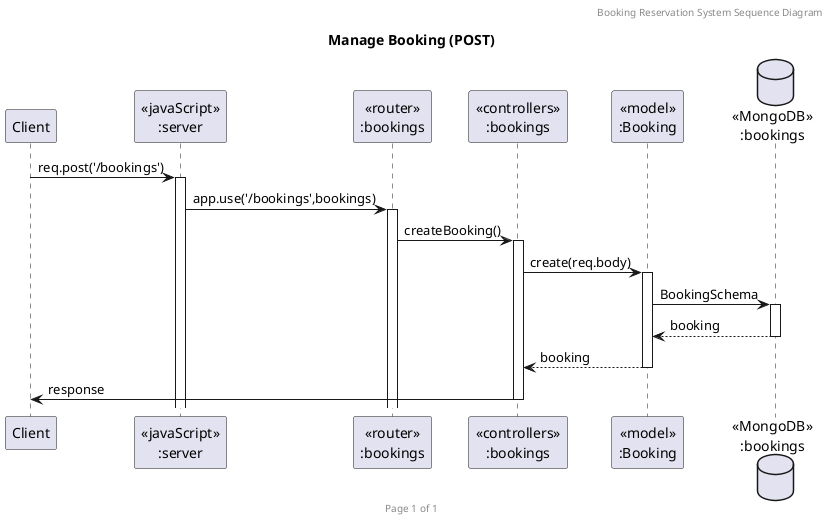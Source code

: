 @startuml Manage Booking (POST)

header Booking Reservation System Sequence Diagram
footer Page %page% of %lastpage%
title "Manage Booking (POST)"

participant "Client" as client
participant "<<javaScript>>\n:server" as server
participant "<<router>>\n:bookings" as routerBookings
participant "<<controllers>>\n:bookings" as controllersBookings
participant "<<model>>\n:Booking" as modelBooking
database "<<MongoDB>>\n:bookings" as BookingsDatabase

client->server ++:req.post('/bookings')
server->routerBookings ++:app.use('/bookings',bookings)
routerBookings -> controllersBookings ++:createBooking()
controllersBookings->modelBooking ++:create(req.body)
modelBooking ->BookingsDatabase ++: BookingSchema
BookingsDatabase --> modelBooking --: booking
controllersBookings <-- modelBooking --:booking
controllersBookings->client --:response

@enduml
